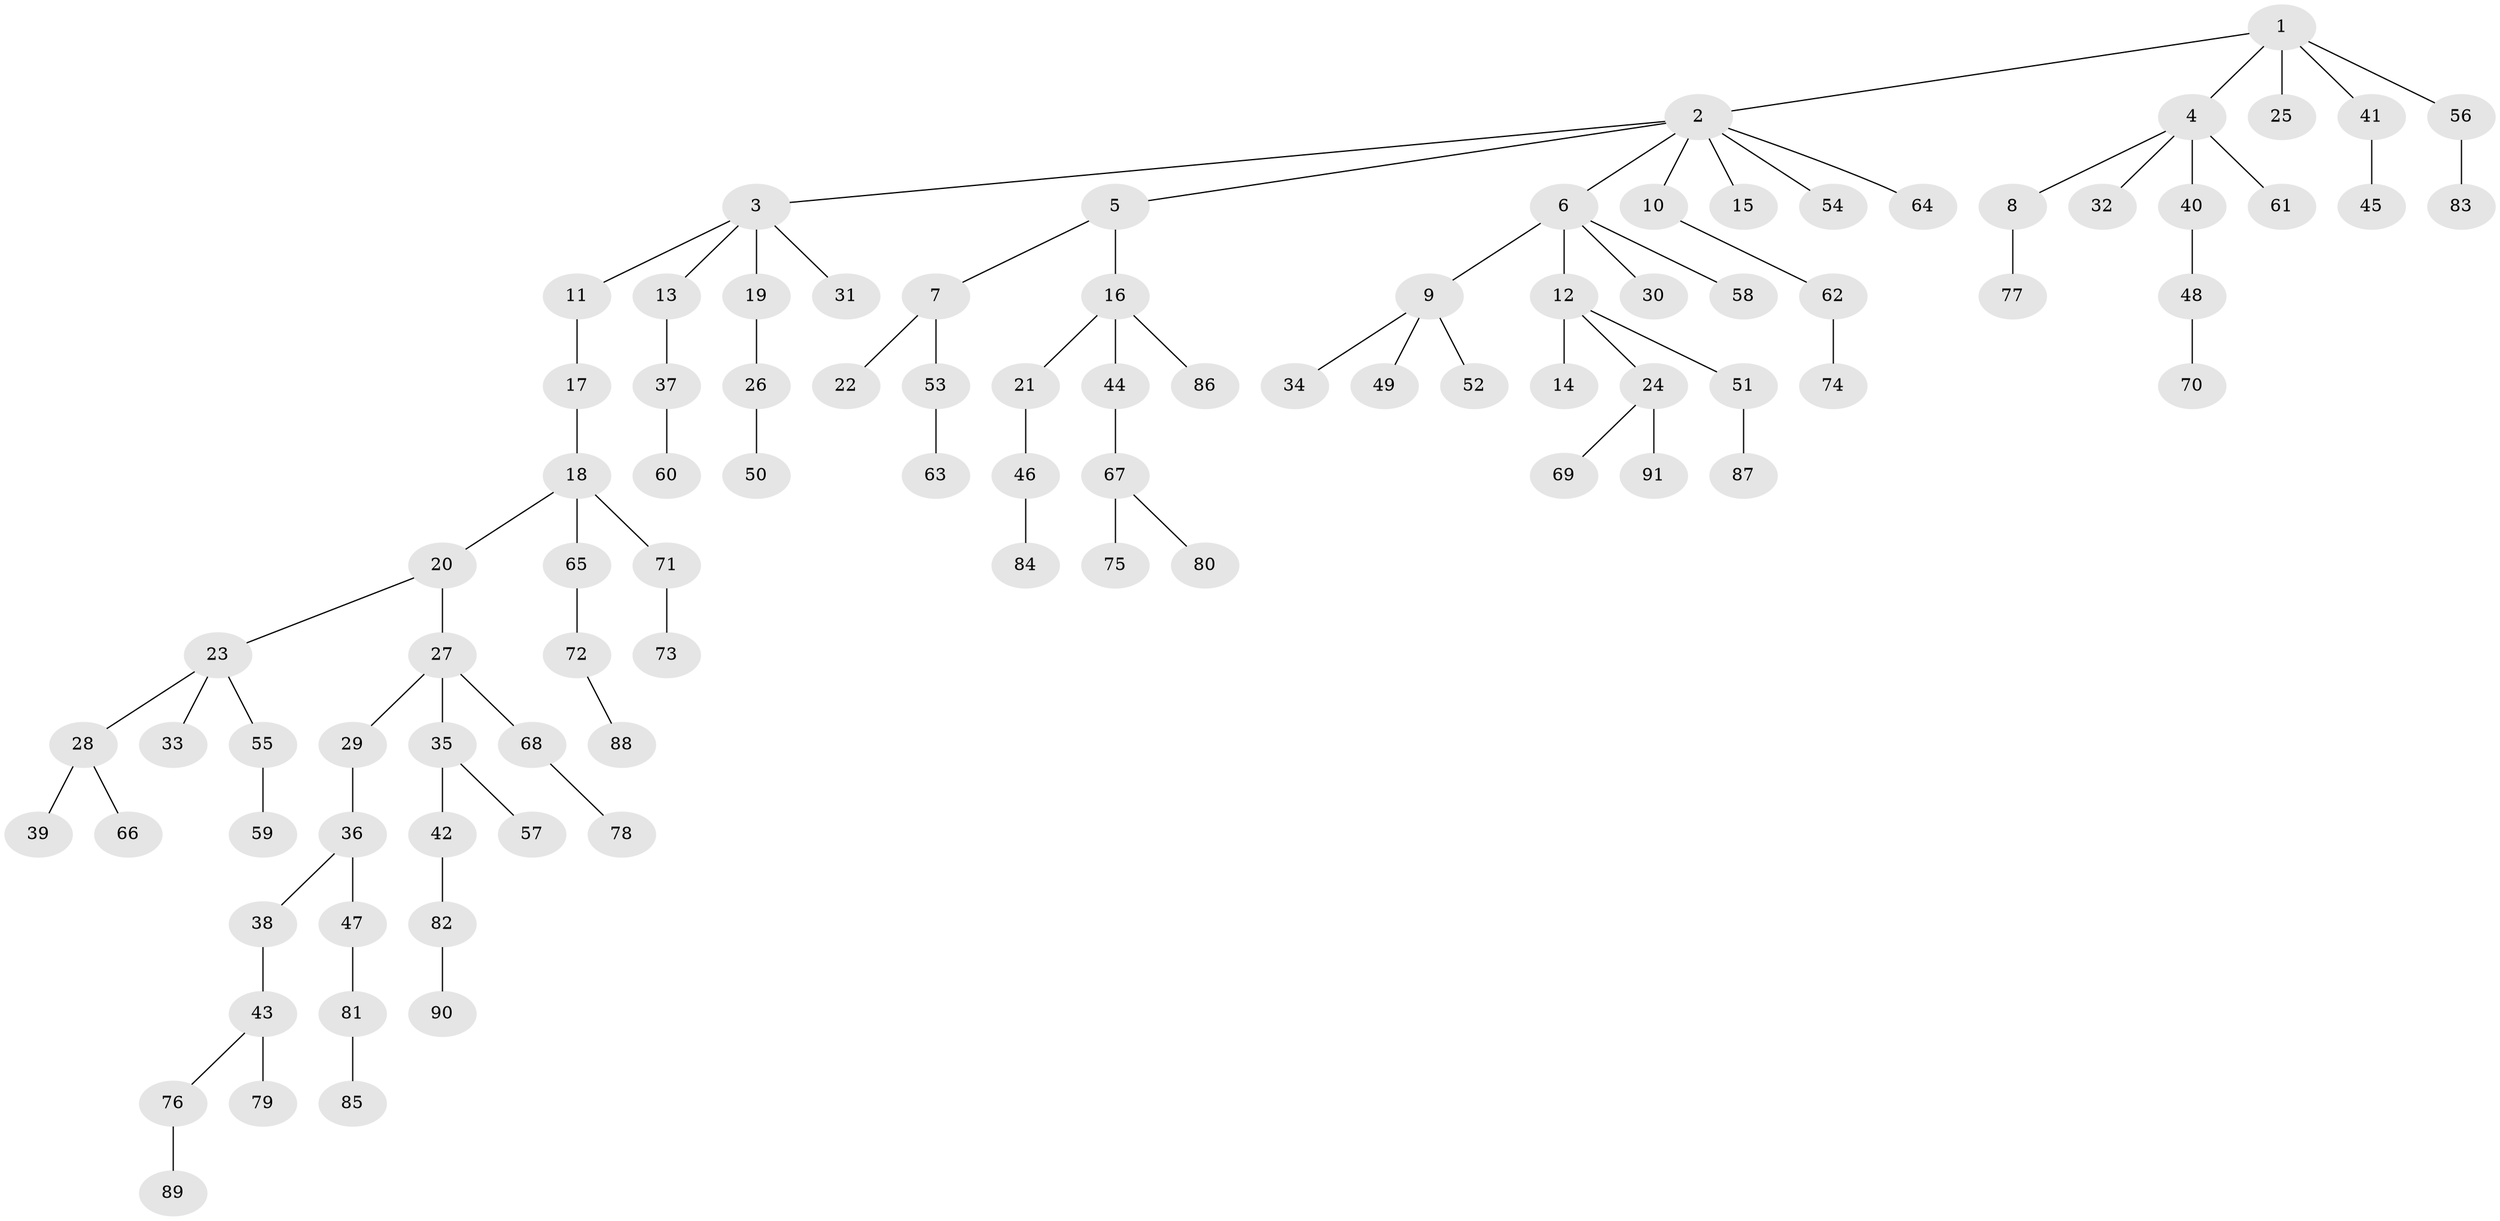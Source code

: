 // coarse degree distribution, {10: 0.037037037037037035, 2: 0.1111111111111111, 4: 0.037037037037037035, 7: 0.037037037037037035, 1: 0.7407407407407407, 5: 0.037037037037037035}
// Generated by graph-tools (version 1.1) at 2025/19/03/04/25 18:19:23]
// undirected, 91 vertices, 90 edges
graph export_dot {
graph [start="1"]
  node [color=gray90,style=filled];
  1;
  2;
  3;
  4;
  5;
  6;
  7;
  8;
  9;
  10;
  11;
  12;
  13;
  14;
  15;
  16;
  17;
  18;
  19;
  20;
  21;
  22;
  23;
  24;
  25;
  26;
  27;
  28;
  29;
  30;
  31;
  32;
  33;
  34;
  35;
  36;
  37;
  38;
  39;
  40;
  41;
  42;
  43;
  44;
  45;
  46;
  47;
  48;
  49;
  50;
  51;
  52;
  53;
  54;
  55;
  56;
  57;
  58;
  59;
  60;
  61;
  62;
  63;
  64;
  65;
  66;
  67;
  68;
  69;
  70;
  71;
  72;
  73;
  74;
  75;
  76;
  77;
  78;
  79;
  80;
  81;
  82;
  83;
  84;
  85;
  86;
  87;
  88;
  89;
  90;
  91;
  1 -- 2;
  1 -- 4;
  1 -- 25;
  1 -- 41;
  1 -- 56;
  2 -- 3;
  2 -- 5;
  2 -- 6;
  2 -- 10;
  2 -- 15;
  2 -- 54;
  2 -- 64;
  3 -- 11;
  3 -- 13;
  3 -- 19;
  3 -- 31;
  4 -- 8;
  4 -- 32;
  4 -- 40;
  4 -- 61;
  5 -- 7;
  5 -- 16;
  6 -- 9;
  6 -- 12;
  6 -- 30;
  6 -- 58;
  7 -- 22;
  7 -- 53;
  8 -- 77;
  9 -- 34;
  9 -- 49;
  9 -- 52;
  10 -- 62;
  11 -- 17;
  12 -- 14;
  12 -- 24;
  12 -- 51;
  13 -- 37;
  16 -- 21;
  16 -- 44;
  16 -- 86;
  17 -- 18;
  18 -- 20;
  18 -- 65;
  18 -- 71;
  19 -- 26;
  20 -- 23;
  20 -- 27;
  21 -- 46;
  23 -- 28;
  23 -- 33;
  23 -- 55;
  24 -- 69;
  24 -- 91;
  26 -- 50;
  27 -- 29;
  27 -- 35;
  27 -- 68;
  28 -- 39;
  28 -- 66;
  29 -- 36;
  35 -- 42;
  35 -- 57;
  36 -- 38;
  36 -- 47;
  37 -- 60;
  38 -- 43;
  40 -- 48;
  41 -- 45;
  42 -- 82;
  43 -- 76;
  43 -- 79;
  44 -- 67;
  46 -- 84;
  47 -- 81;
  48 -- 70;
  51 -- 87;
  53 -- 63;
  55 -- 59;
  56 -- 83;
  62 -- 74;
  65 -- 72;
  67 -- 75;
  67 -- 80;
  68 -- 78;
  71 -- 73;
  72 -- 88;
  76 -- 89;
  81 -- 85;
  82 -- 90;
}
